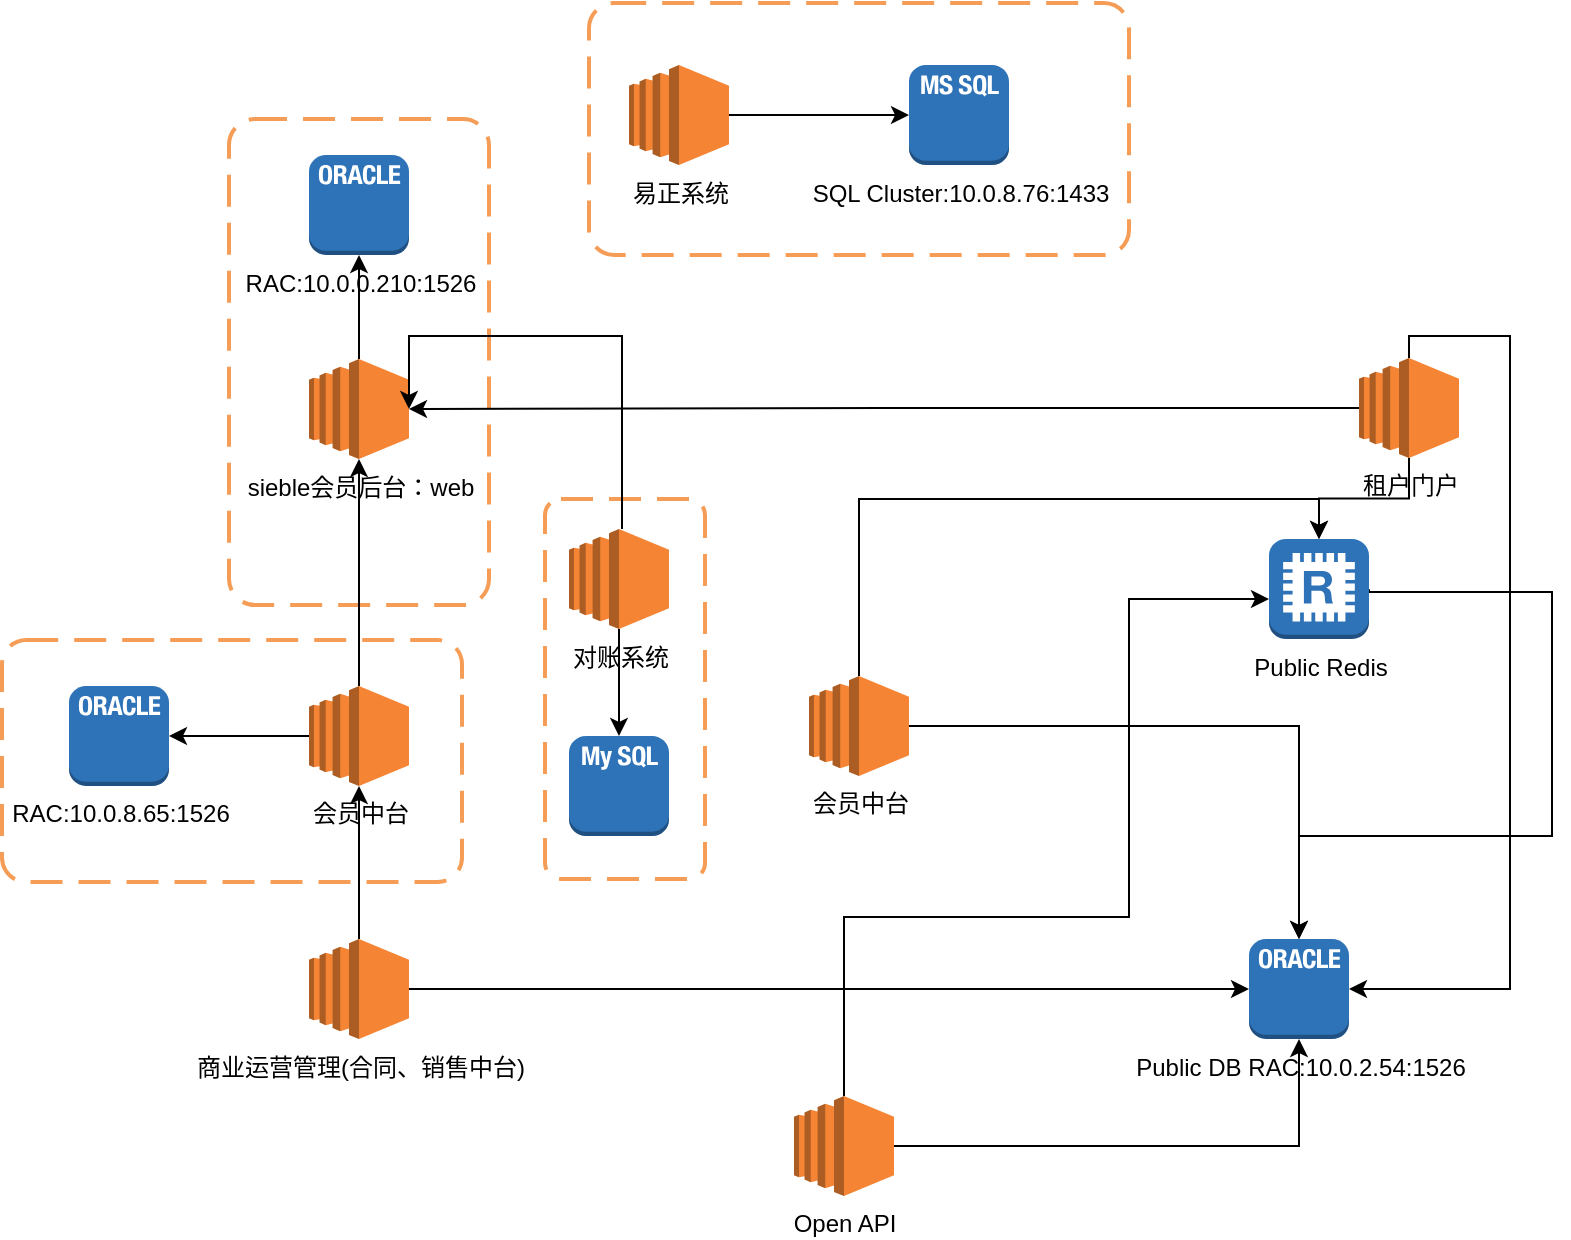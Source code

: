 <mxfile version="11.0.2" type="github"><diagram id="WcIbK8Jtm2Gw_TKqX45j" name="Page-1"><mxGraphModel dx="2672" dy="811" grid="1" gridSize="10" guides="1" tooltips="1" connect="1" arrows="1" fold="1" page="1" pageScale="1" pageWidth="1169" pageHeight="827" math="0" shadow="0"><root><mxCell id="0"/><mxCell id="1" parent="0"/><mxCell id="Ty6wrX1cqD6CC8-uzfXj-47" value="" style="rounded=1;arcSize=10;dashed=1;strokeColor=#F59D56;fillColor=none;gradientColor=none;dashPattern=8 4;strokeWidth=2;" vertex="1" parent="1"><mxGeometry x="-592.5" y="43.5" width="270" height="126" as="geometry"/></mxCell><mxCell id="Ty6wrX1cqD6CC8-uzfXj-46" value="" style="rounded=1;arcSize=10;dashed=1;strokeColor=#F59D56;fillColor=none;gradientColor=none;dashPattern=8 4;strokeWidth=2;" vertex="1" parent="1"><mxGeometry x="-614.5" y="291.5" width="80" height="190" as="geometry"/></mxCell><mxCell id="Ty6wrX1cqD6CC8-uzfXj-41" value="" style="rounded=1;arcSize=10;dashed=1;strokeColor=#F59D56;fillColor=none;gradientColor=none;dashPattern=8 4;strokeWidth=2;" vertex="1" parent="1"><mxGeometry x="-886" y="362" width="230" height="121" as="geometry"/></mxCell><mxCell id="Ty6wrX1cqD6CC8-uzfXj-42" value="" style="rounded=1;arcSize=10;dashed=1;strokeColor=#F59D56;fillColor=none;gradientColor=none;dashPattern=8 4;strokeWidth=2;" vertex="1" parent="1"><mxGeometry x="-772.5" y="101.5" width="130" height="243" as="geometry"/></mxCell><mxCell id="Ty6wrX1cqD6CC8-uzfXj-32" style="edgeStyle=orthogonalEdgeStyle;rounded=0;orthogonalLoop=1;jettySize=auto;html=1;" edge="1" parent="1" source="Ty6wrX1cqD6CC8-uzfXj-3" target="Ty6wrX1cqD6CC8-uzfXj-30"><mxGeometry relative="1" as="geometry"><mxPoint x="-762.5" y="251.5" as="targetPoint"/></mxGeometry></mxCell><mxCell id="Ty6wrX1cqD6CC8-uzfXj-3" value="sieble会员后台：web" style="outlineConnect=0;dashed=0;verticalLabelPosition=bottom;verticalAlign=top;align=center;html=1;shape=mxgraph.aws3.ec2;fillColor=#F58534;gradientColor=none;" vertex="1" parent="1"><mxGeometry x="-732.5" y="221.5" width="50" height="50" as="geometry"/></mxCell><mxCell id="Ty6wrX1cqD6CC8-uzfXj-45" value="" style="edgeStyle=orthogonalEdgeStyle;rounded=0;orthogonalLoop=1;jettySize=auto;html=1;entryX=0.5;entryY=0;entryDx=0;entryDy=0;entryPerimeter=0;" edge="1" parent="1" source="Ty6wrX1cqD6CC8-uzfXj-10" target="Ty6wrX1cqD6CC8-uzfXj-43"><mxGeometry relative="1" as="geometry"><mxPoint x="-577.5" y="436.5" as="targetPoint"/></mxGeometry></mxCell><mxCell id="Ty6wrX1cqD6CC8-uzfXj-57" value="" style="edgeStyle=orthogonalEdgeStyle;rounded=0;orthogonalLoop=1;jettySize=auto;html=1;entryX=1;entryY=0.5;entryDx=0;entryDy=0;entryPerimeter=0;" edge="1" parent="1" source="Ty6wrX1cqD6CC8-uzfXj-10" target="Ty6wrX1cqD6CC8-uzfXj-3"><mxGeometry relative="1" as="geometry"><mxPoint x="-577.5" y="226.5" as="targetPoint"/><Array as="points"><mxPoint x="-576" y="210"/><mxPoint x="-682" y="210"/></Array></mxGeometry></mxCell><mxCell id="Ty6wrX1cqD6CC8-uzfXj-10" value="对账系统" style="outlineConnect=0;dashed=0;verticalLabelPosition=bottom;verticalAlign=top;align=center;html=1;shape=mxgraph.aws3.ec2;fillColor=#F58534;gradientColor=none;" vertex="1" parent="1"><mxGeometry x="-602.5" y="306.5" width="50" height="50" as="geometry"/></mxCell><mxCell id="Ty6wrX1cqD6CC8-uzfXj-38" value="" style="edgeStyle=orthogonalEdgeStyle;rounded=0;orthogonalLoop=1;jettySize=auto;html=1;" edge="1" parent="1" source="Ty6wrX1cqD6CC8-uzfXj-18" target="Ty6wrX1cqD6CC8-uzfXj-36"><mxGeometry relative="1" as="geometry"><mxPoint x="-442.5" y="106" as="targetPoint"/></mxGeometry></mxCell><mxCell id="Ty6wrX1cqD6CC8-uzfXj-18" value="易正系统" style="outlineConnect=0;dashed=0;verticalLabelPosition=bottom;verticalAlign=top;align=center;html=1;shape=mxgraph.aws3.ec2;fillColor=#F58534;gradientColor=none;" vertex="1" parent="1"><mxGeometry x="-572.5" y="74.5" width="50" height="50" as="geometry"/></mxCell><mxCell id="Ty6wrX1cqD6CC8-uzfXj-34" value="" style="edgeStyle=orthogonalEdgeStyle;rounded=0;orthogonalLoop=1;jettySize=auto;html=1;" edge="1" parent="1" source="Ty6wrX1cqD6CC8-uzfXj-8" target="Ty6wrX1cqD6CC8-uzfXj-33"><mxGeometry relative="1" as="geometry"/></mxCell><mxCell id="Ty6wrX1cqD6CC8-uzfXj-35" value="" style="edgeStyle=orthogonalEdgeStyle;rounded=0;orthogonalLoop=1;jettySize=auto;html=1;" edge="1" parent="1" source="Ty6wrX1cqD6CC8-uzfXj-8" target="Ty6wrX1cqD6CC8-uzfXj-3"><mxGeometry relative="1" as="geometry"/></mxCell><mxCell id="Ty6wrX1cqD6CC8-uzfXj-8" value="会员中台" style="outlineConnect=0;dashed=0;verticalLabelPosition=bottom;verticalAlign=top;align=center;html=1;shape=mxgraph.aws3.ec2;fillColor=#F58534;gradientColor=none;" vertex="1" parent="1"><mxGeometry x="-732.5" y="385" width="50" height="50" as="geometry"/></mxCell><mxCell id="Ty6wrX1cqD6CC8-uzfXj-24" value="" style="edgeStyle=orthogonalEdgeStyle;rounded=0;orthogonalLoop=1;jettySize=auto;html=1;" edge="1" parent="1" source="Ty6wrX1cqD6CC8-uzfXj-6" target="Ty6wrX1cqD6CC8-uzfXj-29"><mxGeometry relative="1" as="geometry"><Array as="points"><mxPoint x="-460" y="536"/><mxPoint x="-460" y="536"/></Array></mxGeometry></mxCell><mxCell id="Ty6wrX1cqD6CC8-uzfXj-40" value="" style="edgeStyle=orthogonalEdgeStyle;rounded=0;orthogonalLoop=1;jettySize=auto;html=1;entryX=0.5;entryY=1;entryDx=0;entryDy=0;entryPerimeter=0;" edge="1" parent="1" source="Ty6wrX1cqD6CC8-uzfXj-6" target="Ty6wrX1cqD6CC8-uzfXj-8"><mxGeometry relative="1" as="geometry"><mxPoint x="-797.029" y="543.0" as="targetPoint"/></mxGeometry></mxCell><mxCell id="Ty6wrX1cqD6CC8-uzfXj-6" value="商业运营管理(合同、销售中台)" style="outlineConnect=0;dashed=0;verticalLabelPosition=bottom;verticalAlign=top;align=center;html=1;shape=mxgraph.aws3.ec2;fillColor=#F58534;gradientColor=none;" vertex="1" parent="1"><mxGeometry x="-732.5" y="511.5" width="50" height="50" as="geometry"/></mxCell><mxCell id="Ty6wrX1cqD6CC8-uzfXj-26" value="" style="edgeStyle=orthogonalEdgeStyle;rounded=0;orthogonalLoop=1;jettySize=auto;html=1;" edge="1" parent="1" source="Ty6wrX1cqD6CC8-uzfXj-23" target="Ty6wrX1cqD6CC8-uzfXj-22"><mxGeometry relative="1" as="geometry"><mxPoint x="-252.5" y="448" as="targetPoint"/><Array as="points"><mxPoint x="-322.5" y="500.5"/><mxPoint x="-322.5" y="341.5"/></Array></mxGeometry></mxCell><mxCell id="Ty6wrX1cqD6CC8-uzfXj-55" value="" style="edgeStyle=orthogonalEdgeStyle;rounded=0;orthogonalLoop=1;jettySize=auto;html=1;" edge="1" parent="1" source="Ty6wrX1cqD6CC8-uzfXj-23" target="Ty6wrX1cqD6CC8-uzfXj-29"><mxGeometry relative="1" as="geometry"><mxPoint x="-455.5" y="605.5" as="targetPoint"/></mxGeometry></mxCell><mxCell id="Ty6wrX1cqD6CC8-uzfXj-23" value="Open API" style="outlineConnect=0;dashed=0;verticalLabelPosition=bottom;verticalAlign=top;align=center;html=1;shape=mxgraph.aws3.ec2;fillColor=#F58534;gradientColor=none;" vertex="1" parent="1"><mxGeometry x="-490" y="590" width="50" height="50" as="geometry"/></mxCell><mxCell id="Ty6wrX1cqD6CC8-uzfXj-13" value="" style="edgeStyle=orthogonalEdgeStyle;rounded=0;orthogonalLoop=1;jettySize=auto;html=1;entryX=0.5;entryY=0;entryDx=0;entryDy=0;entryPerimeter=0;" edge="1" parent="1" source="Ty6wrX1cqD6CC8-uzfXj-4" target="Ty6wrX1cqD6CC8-uzfXj-22"><mxGeometry relative="1" as="geometry"><mxPoint x="-347.5" y="477.5" as="targetPoint"/></mxGeometry></mxCell><mxCell id="Ty6wrX1cqD6CC8-uzfXj-49" value="" style="edgeStyle=orthogonalEdgeStyle;rounded=0;orthogonalLoop=1;jettySize=auto;html=1;entryX=1;entryY=0.5;entryDx=0;entryDy=0;entryPerimeter=0;" edge="1" parent="1" source="Ty6wrX1cqD6CC8-uzfXj-4" target="Ty6wrX1cqD6CC8-uzfXj-29"><mxGeometry relative="1" as="geometry"><mxPoint x="-77.5" y="210" as="targetPoint"/><Array as="points"><mxPoint x="-132" y="210"/><mxPoint x="-132" y="537"/></Array></mxGeometry></mxCell><mxCell id="Ty6wrX1cqD6CC8-uzfXj-59" value="" style="edgeStyle=orthogonalEdgeStyle;rounded=0;orthogonalLoop=1;jettySize=auto;html=1;entryX=1;entryY=0.5;entryDx=0;entryDy=0;entryPerimeter=0;" edge="1" parent="1" source="Ty6wrX1cqD6CC8-uzfXj-4" target="Ty6wrX1cqD6CC8-uzfXj-3"><mxGeometry relative="1" as="geometry"><mxPoint x="-287.5" y="210" as="targetPoint"/></mxGeometry></mxCell><mxCell id="Ty6wrX1cqD6CC8-uzfXj-4" value="租户门户" style="outlineConnect=0;dashed=0;verticalLabelPosition=bottom;verticalAlign=top;align=center;html=1;shape=mxgraph.aws3.ec2;fillColor=#F58534;gradientColor=none;" vertex="1" parent="1"><mxGeometry x="-207.5" y="221" width="50" height="50" as="geometry"/></mxCell><mxCell id="Ty6wrX1cqD6CC8-uzfXj-17" value="" style="edgeStyle=orthogonalEdgeStyle;rounded=0;orthogonalLoop=1;jettySize=auto;html=1;entryX=0.5;entryY=0;entryDx=0;entryDy=0;entryPerimeter=0;" edge="1" parent="1" source="Ty6wrX1cqD6CC8-uzfXj-14" target="Ty6wrX1cqD6CC8-uzfXj-29"><mxGeometry relative="1" as="geometry"><mxPoint x="-202.5" y="530.5" as="targetPoint"/><Array as="points"><mxPoint x="-237.5" y="405.5"/></Array></mxGeometry></mxCell><mxCell id="Ty6wrX1cqD6CC8-uzfXj-53" value="" style="edgeStyle=orthogonalEdgeStyle;rounded=0;orthogonalLoop=1;jettySize=auto;html=1;entryX=0.5;entryY=0;entryDx=0;entryDy=0;entryPerimeter=0;" edge="1" parent="1" source="Ty6wrX1cqD6CC8-uzfXj-14" target="Ty6wrX1cqD6CC8-uzfXj-22"><mxGeometry relative="1" as="geometry"><mxPoint x="-417.167" y="321.5" as="targetPoint"/><Array as="points"><mxPoint x="-457.5" y="291.5"/><mxPoint x="-227.5" y="291.5"/></Array></mxGeometry></mxCell><mxCell id="Ty6wrX1cqD6CC8-uzfXj-14" value="会员中台" style="outlineConnect=0;dashed=0;verticalLabelPosition=bottom;verticalAlign=top;align=center;html=1;shape=mxgraph.aws3.ec2;fillColor=#F58534;gradientColor=none;" vertex="1" parent="1"><mxGeometry x="-482.5" y="380" width="50" height="50" as="geometry"/></mxCell><mxCell id="Ty6wrX1cqD6CC8-uzfXj-51" value="" style="edgeStyle=orthogonalEdgeStyle;rounded=0;orthogonalLoop=1;jettySize=auto;html=1;entryX=0.5;entryY=0;entryDx=0;entryDy=0;entryPerimeter=0;" edge="1" parent="1" target="Ty6wrX1cqD6CC8-uzfXj-29"><mxGeometry relative="1" as="geometry"><mxPoint x="-202.5" y="336.667" as="sourcePoint"/><mxPoint x="-212" y="536" as="targetPoint"/><Array as="points"><mxPoint x="-202" y="338"/><mxPoint x="-111" y="338"/><mxPoint x="-111" y="460"/><mxPoint x="-238" y="460"/></Array></mxGeometry></mxCell><mxCell id="Ty6wrX1cqD6CC8-uzfXj-22" value="Public Redis" style="outlineConnect=0;dashed=0;verticalLabelPosition=bottom;verticalAlign=top;align=center;html=1;shape=mxgraph.aws3.redis;fillColor=#2E73B8;gradientColor=none;" vertex="1" parent="1"><mxGeometry x="-252.5" y="311.5" width="50" height="50" as="geometry"/></mxCell><mxCell id="Ty6wrX1cqD6CC8-uzfXj-29" value="Public DB RAC:10.0.2.54:1526" style="outlineConnect=0;dashed=0;verticalLabelPosition=bottom;verticalAlign=top;align=center;html=1;shape=mxgraph.aws3.oracle_db_instance_2;fillColor=#2E73B8;gradientColor=none;" vertex="1" parent="1"><mxGeometry x="-262.5" y="511.5" width="50" height="50" as="geometry"/></mxCell><mxCell id="Ty6wrX1cqD6CC8-uzfXj-30" value="RAC:10.0.0.210:1526" style="outlineConnect=0;dashed=0;verticalLabelPosition=bottom;verticalAlign=top;align=center;html=1;shape=mxgraph.aws3.oracle_db_instance_2;fillColor=#2E73B8;gradientColor=none;" vertex="1" parent="1"><mxGeometry x="-732.5" y="119.5" width="50" height="50" as="geometry"/></mxCell><mxCell id="Ty6wrX1cqD6CC8-uzfXj-33" value="RAC:10.0.8.65:1526" style="outlineConnect=0;dashed=0;verticalLabelPosition=bottom;verticalAlign=top;align=center;html=1;shape=mxgraph.aws3.oracle_db_instance_2;fillColor=#2E73B8;gradientColor=none;" vertex="1" parent="1"><mxGeometry x="-852.5" y="385" width="50" height="50" as="geometry"/></mxCell><mxCell id="Ty6wrX1cqD6CC8-uzfXj-36" value="SQL Cluster:10.0.8.76:1433" style="outlineConnect=0;dashed=0;verticalLabelPosition=bottom;verticalAlign=top;align=center;html=1;shape=mxgraph.aws3.ms_sql_instance_2;fillColor=#2E73B8;gradientColor=none;" vertex="1" parent="1"><mxGeometry x="-432.5" y="74.5" width="50" height="50" as="geometry"/></mxCell><mxCell id="Ty6wrX1cqD6CC8-uzfXj-43" value="" style="outlineConnect=0;dashed=0;verticalLabelPosition=bottom;verticalAlign=top;align=center;html=1;shape=mxgraph.aws3.mysql_db_instance_2;fillColor=#2E73B8;gradientColor=none;" vertex="1" parent="1"><mxGeometry x="-602.5" y="410" width="50" height="50" as="geometry"/></mxCell></root></mxGraphModel></diagram></mxfile>